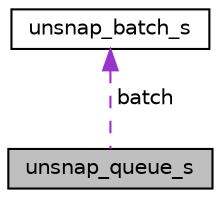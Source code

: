 digraph "unsnap_queue_s"
{
 // LATEX_PDF_SIZE
  edge [fontname="Helvetica",fontsize="10",labelfontname="Helvetica",labelfontsize="10"];
  node [fontname="Helvetica",fontsize="10",shape=record];
  Node1 [label="unsnap_queue_s",height=0.2,width=0.4,color="black", fillcolor="grey75", style="filled", fontcolor="black",tooltip=" "];
  Node2 -> Node1 [dir="back",color="darkorchid3",fontsize="10",style="dashed",label=" batch" ,fontname="Helvetica"];
  Node2 [label="unsnap_batch_s",height=0.2,width=0.4,color="black", fillcolor="white", style="filled",URL="$structunsnap__batch__s.html",tooltip=" "];
}
